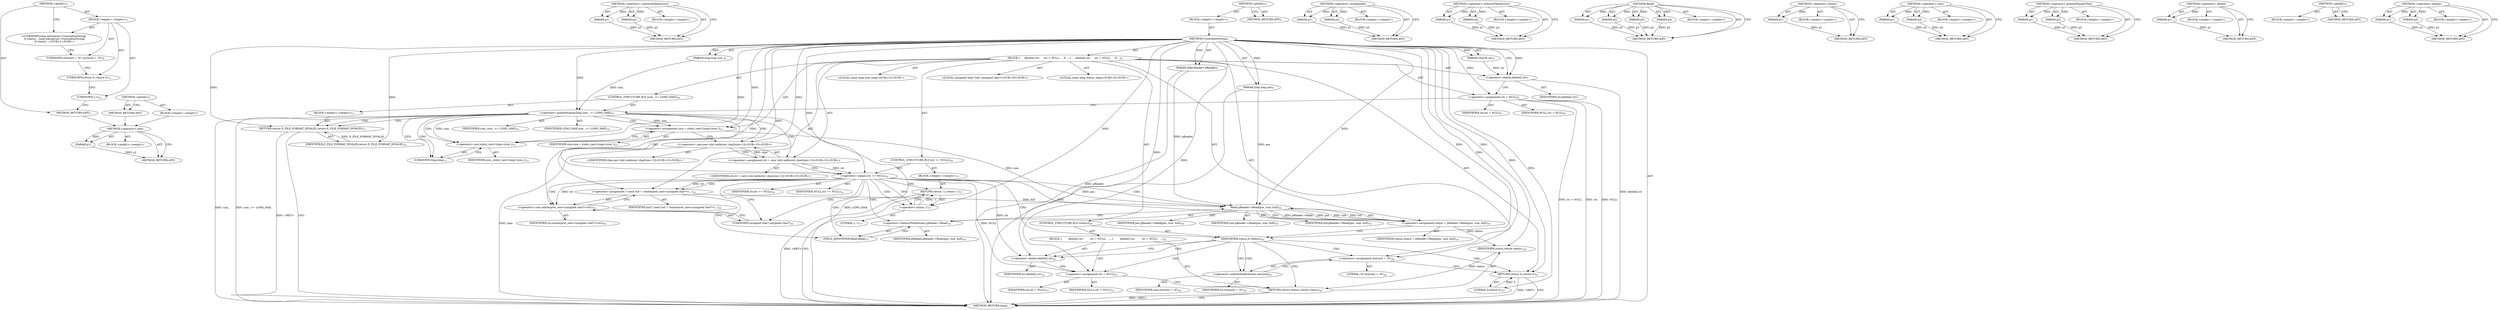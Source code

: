 digraph "&lt;global&gt;" {
vulnerable_125 [label=<(METHOD,&lt;operator&gt;.new)>];
vulnerable_126 [label=<(PARAM,p1)>];
vulnerable_127 [label=<(BLOCK,&lt;empty&gt;,&lt;empty&gt;)>];
vulnerable_128 [label=<(METHOD_RETURN,ANY)>];
vulnerable_150 [label=<(METHOD,&lt;operator&gt;.indirectIndexAccess)>];
vulnerable_151 [label=<(PARAM,p1)>];
vulnerable_152 [label=<(PARAM,p2)>];
vulnerable_153 [label=<(BLOCK,&lt;empty&gt;,&lt;empty&gt;)>];
vulnerable_154 [label=<(METHOD_RETURN,ANY)>];
vulnerable_6 [label=<(METHOD,&lt;global&gt;)<SUB>1</SUB>>];
vulnerable_7 [label=<(BLOCK,&lt;empty&gt;,&lt;empty&gt;)<SUB>1</SUB>>];
vulnerable_8 [label=<(METHOD,UnserializeString)<SUB>1</SUB>>];
vulnerable_9 [label=<(PARAM,IMkvReader* pReader)<SUB>2</SUB>>];
vulnerable_10 [label=<(PARAM,long long pos)<SUB>3</SUB>>];
vulnerable_11 [label=<(PARAM,long long size_)<SUB>4</SUB>>];
vulnerable_12 [label=<(PARAM,char*&amp; str)<SUB>5</SUB>>];
vulnerable_13 [label=<(BLOCK,{
     delete[] str;
     str = NULL;
 
    if ...,{
     delete[] str;
     str = NULL;
 
    if ...)<SUB>6</SUB>>];
vulnerable_14 [label=<(&lt;operator&gt;.delete,delete[] str)<SUB>7</SUB>>];
vulnerable_15 [label=<(IDENTIFIER,str,delete[] str)<SUB>7</SUB>>];
vulnerable_16 [label=<(&lt;operator&gt;.assignment,str = NULL)<SUB>8</SUB>>];
vulnerable_17 [label=<(IDENTIFIER,str,str = NULL)<SUB>8</SUB>>];
vulnerable_18 [label=<(IDENTIFIER,NULL,str = NULL)<SUB>8</SUB>>];
vulnerable_19 [label=<(CONTROL_STRUCTURE,IF,if (size_ &gt;= LONG_MAX))<SUB>10</SUB>>];
vulnerable_20 [label=<(&lt;operator&gt;.greaterEqualsThan,size_ &gt;= LONG_MAX)<SUB>10</SUB>>];
vulnerable_21 [label=<(IDENTIFIER,size_,size_ &gt;= LONG_MAX)<SUB>10</SUB>>];
vulnerable_22 [label=<(IDENTIFIER,LONG_MAX,size_ &gt;= LONG_MAX)<SUB>10</SUB>>];
vulnerable_23 [label=<(BLOCK,&lt;empty&gt;,&lt;empty&gt;)<SUB>11</SUB>>];
vulnerable_24 [label=<(RETURN,return E_FILE_FORMAT_INVALID;,return E_FILE_FORMAT_INVALID;)<SUB>11</SUB>>];
vulnerable_25 [label=<(IDENTIFIER,E_FILE_FORMAT_INVALID,return E_FILE_FORMAT_INVALID;)<SUB>11</SUB>>];
vulnerable_26 [label="<(LOCAL,const long size: long)<SUB>13</SUB>>"];
vulnerable_27 [label=<(&lt;operator&gt;.assignment,size = static_cast&lt;long&gt;(size_))<SUB>13</SUB>>];
vulnerable_28 [label=<(IDENTIFIER,size,size = static_cast&lt;long&gt;(size_))<SUB>13</SUB>>];
vulnerable_29 [label=<(&lt;operator&gt;.cast,static_cast&lt;long&gt;(size_))<SUB>13</SUB>>];
vulnerable_30 [label=<(UNKNOWN,long,long)<SUB>13</SUB>>];
vulnerable_31 [label=<(IDENTIFIER,size_,static_cast&lt;long&gt;(size_))<SUB>13</SUB>>];
vulnerable_32 [label="<(&lt;operator&gt;.assignment,str = new (std::nothrow) char[size+1])<SUB>15</SUB>>"];
vulnerable_33 [label="<(IDENTIFIER,str,str = new (std::nothrow) char[size+1])<SUB>15</SUB>>"];
vulnerable_34 [label="<(&lt;operator&gt;.new,new (std::nothrow) char[size+1])<SUB>15</SUB>>"];
vulnerable_35 [label="<(IDENTIFIER,char,new (std::nothrow) char[size+1])<SUB>15</SUB>>"];
vulnerable_36 [label=<(CONTROL_STRUCTURE,IF,if (str == NULL))<SUB>16</SUB>>];
vulnerable_37 [label=<(&lt;operator&gt;.equals,str == NULL)<SUB>16</SUB>>];
vulnerable_38 [label=<(IDENTIFIER,str,str == NULL)<SUB>16</SUB>>];
vulnerable_39 [label=<(IDENTIFIER,NULL,str == NULL)<SUB>16</SUB>>];
vulnerable_40 [label=<(BLOCK,&lt;empty&gt;,&lt;empty&gt;)<SUB>17</SUB>>];
vulnerable_41 [label=<(RETURN,return -1;,return -1;)<SUB>17</SUB>>];
vulnerable_42 [label=<(&lt;operator&gt;.minus,-1)<SUB>17</SUB>>];
vulnerable_43 [label=<(LITERAL,1,-1)<SUB>17</SUB>>];
vulnerable_44 [label="<(LOCAL,unsigned char* buf: unsigned char*)<SUB>18</SUB>>"];
vulnerable_45 [label=<(&lt;operator&gt;.assignment,* const buf = reinterpret_cast&lt;unsigned char*&gt;(...)<SUB>18</SUB>>];
vulnerable_46 [label=<(IDENTIFIER,buf,* const buf = reinterpret_cast&lt;unsigned char*&gt;(...)<SUB>18</SUB>>];
vulnerable_47 [label=<(&lt;operator&gt;.cast,reinterpret_cast&lt;unsigned char*&gt;(str))<SUB>18</SUB>>];
vulnerable_48 [label=<(UNKNOWN,unsigned char*,unsigned char*)<SUB>18</SUB>>];
vulnerable_49 [label=<(IDENTIFIER,str,reinterpret_cast&lt;unsigned char*&gt;(str))<SUB>18</SUB>>];
vulnerable_50 [label="<(LOCAL,const long status: long)<SUB>19</SUB>>"];
vulnerable_51 [label=<(&lt;operator&gt;.assignment,status = pReader-&gt;Read(pos, size, buf))<SUB>19</SUB>>];
vulnerable_52 [label=<(IDENTIFIER,status,status = pReader-&gt;Read(pos, size, buf))<SUB>19</SUB>>];
vulnerable_53 [label=<(Read,pReader-&gt;Read(pos, size, buf))<SUB>19</SUB>>];
vulnerable_54 [label=<(&lt;operator&gt;.indirectFieldAccess,pReader-&gt;Read)<SUB>19</SUB>>];
vulnerable_55 [label=<(IDENTIFIER,pReader,pReader-&gt;Read(pos, size, buf))<SUB>19</SUB>>];
vulnerable_56 [label=<(FIELD_IDENTIFIER,Read,Read)<SUB>19</SUB>>];
vulnerable_57 [label=<(IDENTIFIER,pos,pReader-&gt;Read(pos, size, buf))<SUB>19</SUB>>];
vulnerable_58 [label=<(IDENTIFIER,size,pReader-&gt;Read(pos, size, buf))<SUB>19</SUB>>];
vulnerable_59 [label=<(IDENTIFIER,buf,pReader-&gt;Read(pos, size, buf))<SUB>19</SUB>>];
vulnerable_60 [label=<(CONTROL_STRUCTURE,IF,if (status))<SUB>20</SUB>>];
vulnerable_61 [label=<(IDENTIFIER,status,if (status))<SUB>20</SUB>>];
vulnerable_62 [label=<(BLOCK,{
        delete[] str;
        str = NULL;
   ...,{
        delete[] str;
        str = NULL;
   ...)<SUB>21</SUB>>];
vulnerable_63 [label=<(&lt;operator&gt;.delete,delete[] str)<SUB>22</SUB>>];
vulnerable_64 [label=<(IDENTIFIER,str,delete[] str)<SUB>22</SUB>>];
vulnerable_65 [label=<(&lt;operator&gt;.assignment,str = NULL)<SUB>23</SUB>>];
vulnerable_66 [label=<(IDENTIFIER,str,str = NULL)<SUB>23</SUB>>];
vulnerable_67 [label=<(IDENTIFIER,NULL,str = NULL)<SUB>23</SUB>>];
vulnerable_68 [label=<(RETURN,return status;,return status;)<SUB>24</SUB>>];
vulnerable_69 [label=<(IDENTIFIER,status,return status;)<SUB>24</SUB>>];
vulnerable_70 [label=<(&lt;operator&gt;.assignment,str[size] = '\0')<SUB>26</SUB>>];
vulnerable_71 [label=<(&lt;operator&gt;.indirectIndexAccess,str[size])<SUB>26</SUB>>];
vulnerable_72 [label=<(IDENTIFIER,str,str[size] = '\0')<SUB>26</SUB>>];
vulnerable_73 [label=<(IDENTIFIER,size,str[size] = '\0')<SUB>26</SUB>>];
vulnerable_74 [label=<(LITERAL,'\0',str[size] = '\0')<SUB>26</SUB>>];
vulnerable_75 [label=<(RETURN,return 0;,return 0;)<SUB>27</SUB>>];
vulnerable_76 [label=<(LITERAL,0,return 0;)<SUB>27</SUB>>];
vulnerable_77 [label=<(METHOD_RETURN,long)<SUB>1</SUB>>];
vulnerable_79 [label=<(METHOD_RETURN,ANY)<SUB>1</SUB>>];
vulnerable_110 [label=<(METHOD,&lt;operator&gt;.assignment)>];
vulnerable_111 [label=<(PARAM,p1)>];
vulnerable_112 [label=<(PARAM,p2)>];
vulnerable_113 [label=<(BLOCK,&lt;empty&gt;,&lt;empty&gt;)>];
vulnerable_114 [label=<(METHOD_RETURN,ANY)>];
vulnerable_145 [label=<(METHOD,&lt;operator&gt;.indirectFieldAccess)>];
vulnerable_146 [label=<(PARAM,p1)>];
vulnerable_147 [label=<(PARAM,p2)>];
vulnerable_148 [label=<(BLOCK,&lt;empty&gt;,&lt;empty&gt;)>];
vulnerable_149 [label=<(METHOD_RETURN,ANY)>];
vulnerable_138 [label=<(METHOD,Read)>];
vulnerable_139 [label=<(PARAM,p1)>];
vulnerable_140 [label=<(PARAM,p2)>];
vulnerable_141 [label=<(PARAM,p3)>];
vulnerable_142 [label=<(PARAM,p4)>];
vulnerable_143 [label=<(BLOCK,&lt;empty&gt;,&lt;empty&gt;)>];
vulnerable_144 [label=<(METHOD_RETURN,ANY)>];
vulnerable_134 [label=<(METHOD,&lt;operator&gt;.minus)>];
vulnerable_135 [label=<(PARAM,p1)>];
vulnerable_136 [label=<(BLOCK,&lt;empty&gt;,&lt;empty&gt;)>];
vulnerable_137 [label=<(METHOD_RETURN,ANY)>];
vulnerable_120 [label=<(METHOD,&lt;operator&gt;.cast)>];
vulnerable_121 [label=<(PARAM,p1)>];
vulnerable_122 [label=<(PARAM,p2)>];
vulnerable_123 [label=<(BLOCK,&lt;empty&gt;,&lt;empty&gt;)>];
vulnerable_124 [label=<(METHOD_RETURN,ANY)>];
vulnerable_115 [label=<(METHOD,&lt;operator&gt;.greaterEqualsThan)>];
vulnerable_116 [label=<(PARAM,p1)>];
vulnerable_117 [label=<(PARAM,p2)>];
vulnerable_118 [label=<(BLOCK,&lt;empty&gt;,&lt;empty&gt;)>];
vulnerable_119 [label=<(METHOD_RETURN,ANY)>];
vulnerable_106 [label=<(METHOD,&lt;operator&gt;.delete)>];
vulnerable_107 [label=<(PARAM,p1)>];
vulnerable_108 [label=<(BLOCK,&lt;empty&gt;,&lt;empty&gt;)>];
vulnerable_109 [label=<(METHOD_RETURN,ANY)>];
vulnerable_100 [label=<(METHOD,&lt;global&gt;)<SUB>1</SUB>>];
vulnerable_101 [label=<(BLOCK,&lt;empty&gt;,&lt;empty&gt;)>];
vulnerable_102 [label=<(METHOD_RETURN,ANY)>];
vulnerable_129 [label=<(METHOD,&lt;operator&gt;.equals)>];
vulnerable_130 [label=<(PARAM,p1)>];
vulnerable_131 [label=<(PARAM,p2)>];
vulnerable_132 [label=<(BLOCK,&lt;empty&gt;,&lt;empty&gt;)>];
vulnerable_133 [label=<(METHOD_RETURN,ANY)>];
fixed_6 [label=<(METHOD,&lt;global&gt;)<SUB>1</SUB>>];
fixed_7 [label=<(BLOCK,&lt;empty&gt;,&lt;empty&gt;)<SUB>1</SUB>>];
fixed_8 [label="<(UNKNOWN,long mkvparser::UnserializeString(
  if (status...,long mkvparser::UnserializeString(
  if (status...)<SUB>1</SUB>>"];
fixed_9 [label=<(UNKNOWN,str[size] = '\0';,str[size] = '\0';)<SUB>9</SUB>>];
fixed_10 [label=<(UNKNOWN,return 0;,return 0;)<SUB>11</SUB>>];
fixed_11 [label=<(UNKNOWN,},})<SUB>12</SUB>>];
fixed_12 [label=<(METHOD_RETURN,ANY)<SUB>1</SUB>>];
fixed_17 [label=<(METHOD,&lt;global&gt;)<SUB>1</SUB>>];
fixed_18 [label=<(BLOCK,&lt;empty&gt;,&lt;empty&gt;)>];
fixed_19 [label=<(METHOD_RETURN,ANY)>];
vulnerable_125 -> vulnerable_126  [key=0, label="AST: "];
vulnerable_125 -> vulnerable_126  [key=1, label="DDG: "];
vulnerable_125 -> vulnerable_127  [key=0, label="AST: "];
vulnerable_125 -> vulnerable_128  [key=0, label="AST: "];
vulnerable_125 -> vulnerable_128  [key=1, label="CFG: "];
vulnerable_126 -> vulnerable_128  [key=0, label="DDG: p1"];
vulnerable_150 -> vulnerable_151  [key=0, label="AST: "];
vulnerable_150 -> vulnerable_151  [key=1, label="DDG: "];
vulnerable_150 -> vulnerable_153  [key=0, label="AST: "];
vulnerable_150 -> vulnerable_152  [key=0, label="AST: "];
vulnerable_150 -> vulnerable_152  [key=1, label="DDG: "];
vulnerable_150 -> vulnerable_154  [key=0, label="AST: "];
vulnerable_150 -> vulnerable_154  [key=1, label="CFG: "];
vulnerable_151 -> vulnerable_154  [key=0, label="DDG: p1"];
vulnerable_152 -> vulnerable_154  [key=0, label="DDG: p2"];
vulnerable_6 -> vulnerable_7  [key=0, label="AST: "];
vulnerable_6 -> vulnerable_79  [key=0, label="AST: "];
vulnerable_6 -> vulnerable_79  [key=1, label="CFG: "];
vulnerable_7 -> vulnerable_8  [key=0, label="AST: "];
vulnerable_8 -> vulnerable_9  [key=0, label="AST: "];
vulnerable_8 -> vulnerable_9  [key=1, label="DDG: "];
vulnerable_8 -> vulnerable_10  [key=0, label="AST: "];
vulnerable_8 -> vulnerable_10  [key=1, label="DDG: "];
vulnerable_8 -> vulnerable_11  [key=0, label="AST: "];
vulnerable_8 -> vulnerable_11  [key=1, label="DDG: "];
vulnerable_8 -> vulnerable_12  [key=0, label="AST: "];
vulnerable_8 -> vulnerable_12  [key=1, label="DDG: "];
vulnerable_8 -> vulnerable_13  [key=0, label="AST: "];
vulnerable_8 -> vulnerable_77  [key=0, label="AST: "];
vulnerable_8 -> vulnerable_14  [key=0, label="CFG: "];
vulnerable_8 -> vulnerable_14  [key=1, label="DDG: "];
vulnerable_8 -> vulnerable_16  [key=0, label="DDG: "];
vulnerable_8 -> vulnerable_27  [key=0, label="DDG: "];
vulnerable_8 -> vulnerable_45  [key=0, label="DDG: "];
vulnerable_8 -> vulnerable_70  [key=0, label="DDG: "];
vulnerable_8 -> vulnerable_75  [key=0, label="DDG: "];
vulnerable_8 -> vulnerable_61  [key=0, label="DDG: "];
vulnerable_8 -> vulnerable_76  [key=0, label="DDG: "];
vulnerable_8 -> vulnerable_20  [key=0, label="DDG: "];
vulnerable_8 -> vulnerable_24  [key=0, label="DDG: "];
vulnerable_8 -> vulnerable_29  [key=0, label="DDG: "];
vulnerable_8 -> vulnerable_34  [key=0, label="DDG: "];
vulnerable_8 -> vulnerable_37  [key=0, label="DDG: "];
vulnerable_8 -> vulnerable_47  [key=0, label="DDG: "];
vulnerable_8 -> vulnerable_53  [key=0, label="DDG: "];
vulnerable_8 -> vulnerable_65  [key=0, label="DDG: "];
vulnerable_8 -> vulnerable_25  [key=0, label="DDG: "];
vulnerable_8 -> vulnerable_63  [key=0, label="DDG: "];
vulnerable_8 -> vulnerable_69  [key=0, label="DDG: "];
vulnerable_8 -> vulnerable_42  [key=0, label="DDG: "];
vulnerable_9 -> vulnerable_77  [key=0, label="DDG: pReader"];
vulnerable_9 -> vulnerable_53  [key=0, label="DDG: pReader"];
vulnerable_10 -> vulnerable_77  [key=0, label="DDG: pos"];
vulnerable_10 -> vulnerable_53  [key=0, label="DDG: pos"];
vulnerable_11 -> vulnerable_20  [key=0, label="DDG: size_"];
vulnerable_12 -> vulnerable_14  [key=0, label="DDG: str"];
vulnerable_13 -> vulnerable_14  [key=0, label="AST: "];
vulnerable_13 -> vulnerable_16  [key=0, label="AST: "];
vulnerable_13 -> vulnerable_19  [key=0, label="AST: "];
vulnerable_13 -> vulnerable_26  [key=0, label="AST: "];
vulnerable_13 -> vulnerable_27  [key=0, label="AST: "];
vulnerable_13 -> vulnerable_32  [key=0, label="AST: "];
vulnerable_13 -> vulnerable_36  [key=0, label="AST: "];
vulnerable_13 -> vulnerable_44  [key=0, label="AST: "];
vulnerable_13 -> vulnerable_45  [key=0, label="AST: "];
vulnerable_13 -> vulnerable_50  [key=0, label="AST: "];
vulnerable_13 -> vulnerable_51  [key=0, label="AST: "];
vulnerable_13 -> vulnerable_60  [key=0, label="AST: "];
vulnerable_13 -> vulnerable_70  [key=0, label="AST: "];
vulnerable_13 -> vulnerable_75  [key=0, label="AST: "];
vulnerable_14 -> vulnerable_15  [key=0, label="AST: "];
vulnerable_14 -> vulnerable_16  [key=0, label="CFG: "];
vulnerable_14 -> vulnerable_77  [key=0, label="DDG: delete[] str"];
vulnerable_16 -> vulnerable_17  [key=0, label="AST: "];
vulnerable_16 -> vulnerable_18  [key=0, label="AST: "];
vulnerable_16 -> vulnerable_20  [key=0, label="CFG: "];
vulnerable_16 -> vulnerable_77  [key=0, label="DDG: str"];
vulnerable_16 -> vulnerable_77  [key=1, label="DDG: NULL"];
vulnerable_16 -> vulnerable_77  [key=2, label="DDG: str = NULL"];
vulnerable_19 -> vulnerable_20  [key=0, label="AST: "];
vulnerable_19 -> vulnerable_23  [key=0, label="AST: "];
vulnerable_20 -> vulnerable_21  [key=0, label="AST: "];
vulnerable_20 -> vulnerable_22  [key=0, label="AST: "];
vulnerable_20 -> vulnerable_24  [key=0, label="CFG: "];
vulnerable_20 -> vulnerable_24  [key=1, label="CDG: "];
vulnerable_20 -> vulnerable_30  [key=0, label="CFG: "];
vulnerable_20 -> vulnerable_30  [key=1, label="CDG: "];
vulnerable_20 -> vulnerable_77  [key=0, label="DDG: size_"];
vulnerable_20 -> vulnerable_77  [key=1, label="DDG: size_ &gt;= LONG_MAX"];
vulnerable_20 -> vulnerable_77  [key=2, label="DDG: LONG_MAX"];
vulnerable_20 -> vulnerable_27  [key=0, label="DDG: size_"];
vulnerable_20 -> vulnerable_27  [key=1, label="CDG: "];
vulnerable_20 -> vulnerable_29  [key=0, label="DDG: size_"];
vulnerable_20 -> vulnerable_29  [key=1, label="CDG: "];
vulnerable_20 -> vulnerable_34  [key=0, label="CDG: "];
vulnerable_20 -> vulnerable_32  [key=0, label="CDG: "];
vulnerable_20 -> vulnerable_37  [key=0, label="CDG: "];
vulnerable_23 -> vulnerable_24  [key=0, label="AST: "];
vulnerable_24 -> vulnerable_25  [key=0, label="AST: "];
vulnerable_24 -> vulnerable_77  [key=0, label="CFG: "];
vulnerable_24 -> vulnerable_77  [key=1, label="DDG: &lt;RET&gt;"];
vulnerable_25 -> vulnerable_24  [key=0, label="DDG: E_FILE_FORMAT_INVALID"];
vulnerable_27 -> vulnerable_28  [key=0, label="AST: "];
vulnerable_27 -> vulnerable_29  [key=0, label="AST: "];
vulnerable_27 -> vulnerable_34  [key=0, label="CFG: "];
vulnerable_27 -> vulnerable_53  [key=0, label="DDG: size"];
vulnerable_29 -> vulnerable_30  [key=0, label="AST: "];
vulnerable_29 -> vulnerable_31  [key=0, label="AST: "];
vulnerable_29 -> vulnerable_27  [key=0, label="CFG: "];
vulnerable_30 -> vulnerable_29  [key=0, label="CFG: "];
vulnerable_32 -> vulnerable_33  [key=0, label="AST: "];
vulnerable_32 -> vulnerable_34  [key=0, label="AST: "];
vulnerable_32 -> vulnerable_37  [key=0, label="CFG: "];
vulnerable_32 -> vulnerable_37  [key=1, label="DDG: str"];
vulnerable_34 -> vulnerable_35  [key=0, label="AST: "];
vulnerable_34 -> vulnerable_32  [key=0, label="CFG: "];
vulnerable_34 -> vulnerable_32  [key=1, label="DDG: char"];
vulnerable_34 -> vulnerable_77  [key=0, label="DDG: char"];
vulnerable_36 -> vulnerable_37  [key=0, label="AST: "];
vulnerable_36 -> vulnerable_40  [key=0, label="AST: "];
vulnerable_37 -> vulnerable_38  [key=0, label="AST: "];
vulnerable_37 -> vulnerable_39  [key=0, label="AST: "];
vulnerable_37 -> vulnerable_42  [key=0, label="CFG: "];
vulnerable_37 -> vulnerable_42  [key=1, label="CDG: "];
vulnerable_37 -> vulnerable_48  [key=0, label="CFG: "];
vulnerable_37 -> vulnerable_48  [key=1, label="CDG: "];
vulnerable_37 -> vulnerable_45  [key=0, label="DDG: str"];
vulnerable_37 -> vulnerable_45  [key=1, label="CDG: "];
vulnerable_37 -> vulnerable_47  [key=0, label="DDG: str"];
vulnerable_37 -> vulnerable_47  [key=1, label="CDG: "];
vulnerable_37 -> vulnerable_65  [key=0, label="DDG: NULL"];
vulnerable_37 -> vulnerable_63  [key=0, label="DDG: str"];
vulnerable_37 -> vulnerable_61  [key=0, label="CDG: "];
vulnerable_37 -> vulnerable_51  [key=0, label="CDG: "];
vulnerable_37 -> vulnerable_53  [key=0, label="CDG: "];
vulnerable_37 -> vulnerable_56  [key=0, label="CDG: "];
vulnerable_37 -> vulnerable_41  [key=0, label="CDG: "];
vulnerable_37 -> vulnerable_54  [key=0, label="CDG: "];
vulnerable_40 -> vulnerable_41  [key=0, label="AST: "];
vulnerable_41 -> vulnerable_42  [key=0, label="AST: "];
vulnerable_41 -> vulnerable_77  [key=0, label="CFG: "];
vulnerable_41 -> vulnerable_77  [key=1, label="DDG: &lt;RET&gt;"];
vulnerable_42 -> vulnerable_43  [key=0, label="AST: "];
vulnerable_42 -> vulnerable_41  [key=0, label="CFG: "];
vulnerable_42 -> vulnerable_41  [key=1, label="DDG: -1"];
vulnerable_45 -> vulnerable_46  [key=0, label="AST: "];
vulnerable_45 -> vulnerable_47  [key=0, label="AST: "];
vulnerable_45 -> vulnerable_56  [key=0, label="CFG: "];
vulnerable_45 -> vulnerable_53  [key=0, label="DDG: buf"];
vulnerable_47 -> vulnerable_48  [key=0, label="AST: "];
vulnerable_47 -> vulnerable_49  [key=0, label="AST: "];
vulnerable_47 -> vulnerable_45  [key=0, label="CFG: "];
vulnerable_48 -> vulnerable_47  [key=0, label="CFG: "];
vulnerable_51 -> vulnerable_52  [key=0, label="AST: "];
vulnerable_51 -> vulnerable_53  [key=0, label="AST: "];
vulnerable_51 -> vulnerable_61  [key=0, label="CFG: "];
vulnerable_51 -> vulnerable_69  [key=0, label="DDG: status"];
vulnerable_53 -> vulnerable_54  [key=0, label="AST: "];
vulnerable_53 -> vulnerable_57  [key=0, label="AST: "];
vulnerable_53 -> vulnerable_58  [key=0, label="AST: "];
vulnerable_53 -> vulnerable_59  [key=0, label="AST: "];
vulnerable_53 -> vulnerable_51  [key=0, label="CFG: "];
vulnerable_53 -> vulnerable_51  [key=1, label="DDG: pReader-&gt;Read"];
vulnerable_53 -> vulnerable_51  [key=2, label="DDG: pos"];
vulnerable_53 -> vulnerable_51  [key=3, label="DDG: size"];
vulnerable_53 -> vulnerable_51  [key=4, label="DDG: buf"];
vulnerable_54 -> vulnerable_55  [key=0, label="AST: "];
vulnerable_54 -> vulnerable_56  [key=0, label="AST: "];
vulnerable_54 -> vulnerable_53  [key=0, label="CFG: "];
vulnerable_56 -> vulnerable_54  [key=0, label="CFG: "];
vulnerable_60 -> vulnerable_61  [key=0, label="AST: "];
vulnerable_60 -> vulnerable_62  [key=0, label="AST: "];
vulnerable_61 -> vulnerable_63  [key=0, label="CFG: "];
vulnerable_61 -> vulnerable_63  [key=1, label="CDG: "];
vulnerable_61 -> vulnerable_71  [key=0, label="CFG: "];
vulnerable_61 -> vulnerable_71  [key=1, label="CDG: "];
vulnerable_61 -> vulnerable_68  [key=0, label="CDG: "];
vulnerable_61 -> vulnerable_75  [key=0, label="CDG: "];
vulnerable_61 -> vulnerable_70  [key=0, label="CDG: "];
vulnerable_61 -> vulnerable_65  [key=0, label="CDG: "];
vulnerable_62 -> vulnerable_63  [key=0, label="AST: "];
vulnerable_62 -> vulnerable_65  [key=0, label="AST: "];
vulnerable_62 -> vulnerable_68  [key=0, label="AST: "];
vulnerable_63 -> vulnerable_64  [key=0, label="AST: "];
vulnerable_63 -> vulnerable_65  [key=0, label="CFG: "];
vulnerable_65 -> vulnerable_66  [key=0, label="AST: "];
vulnerable_65 -> vulnerable_67  [key=0, label="AST: "];
vulnerable_65 -> vulnerable_68  [key=0, label="CFG: "];
vulnerable_68 -> vulnerable_69  [key=0, label="AST: "];
vulnerable_68 -> vulnerable_77  [key=0, label="CFG: "];
vulnerable_68 -> vulnerable_77  [key=1, label="DDG: &lt;RET&gt;"];
vulnerable_69 -> vulnerable_68  [key=0, label="DDG: status"];
vulnerable_70 -> vulnerable_71  [key=0, label="AST: "];
vulnerable_70 -> vulnerable_74  [key=0, label="AST: "];
vulnerable_70 -> vulnerable_75  [key=0, label="CFG: "];
vulnerable_71 -> vulnerable_72  [key=0, label="AST: "];
vulnerable_71 -> vulnerable_73  [key=0, label="AST: "];
vulnerable_71 -> vulnerable_70  [key=0, label="CFG: "];
vulnerable_75 -> vulnerable_76  [key=0, label="AST: "];
vulnerable_75 -> vulnerable_77  [key=0, label="CFG: "];
vulnerable_75 -> vulnerable_77  [key=1, label="DDG: &lt;RET&gt;"];
vulnerable_76 -> vulnerable_75  [key=0, label="DDG: 0"];
vulnerable_110 -> vulnerable_111  [key=0, label="AST: "];
vulnerable_110 -> vulnerable_111  [key=1, label="DDG: "];
vulnerable_110 -> vulnerable_113  [key=0, label="AST: "];
vulnerable_110 -> vulnerable_112  [key=0, label="AST: "];
vulnerable_110 -> vulnerable_112  [key=1, label="DDG: "];
vulnerable_110 -> vulnerable_114  [key=0, label="AST: "];
vulnerable_110 -> vulnerable_114  [key=1, label="CFG: "];
vulnerable_111 -> vulnerable_114  [key=0, label="DDG: p1"];
vulnerable_112 -> vulnerable_114  [key=0, label="DDG: p2"];
vulnerable_145 -> vulnerable_146  [key=0, label="AST: "];
vulnerable_145 -> vulnerable_146  [key=1, label="DDG: "];
vulnerable_145 -> vulnerable_148  [key=0, label="AST: "];
vulnerable_145 -> vulnerable_147  [key=0, label="AST: "];
vulnerable_145 -> vulnerable_147  [key=1, label="DDG: "];
vulnerable_145 -> vulnerable_149  [key=0, label="AST: "];
vulnerable_145 -> vulnerable_149  [key=1, label="CFG: "];
vulnerable_146 -> vulnerable_149  [key=0, label="DDG: p1"];
vulnerable_147 -> vulnerable_149  [key=0, label="DDG: p2"];
vulnerable_138 -> vulnerable_139  [key=0, label="AST: "];
vulnerable_138 -> vulnerable_139  [key=1, label="DDG: "];
vulnerable_138 -> vulnerable_143  [key=0, label="AST: "];
vulnerable_138 -> vulnerable_140  [key=0, label="AST: "];
vulnerable_138 -> vulnerable_140  [key=1, label="DDG: "];
vulnerable_138 -> vulnerable_144  [key=0, label="AST: "];
vulnerable_138 -> vulnerable_144  [key=1, label="CFG: "];
vulnerable_138 -> vulnerable_141  [key=0, label="AST: "];
vulnerable_138 -> vulnerable_141  [key=1, label="DDG: "];
vulnerable_138 -> vulnerable_142  [key=0, label="AST: "];
vulnerable_138 -> vulnerable_142  [key=1, label="DDG: "];
vulnerable_139 -> vulnerable_144  [key=0, label="DDG: p1"];
vulnerable_140 -> vulnerable_144  [key=0, label="DDG: p2"];
vulnerable_141 -> vulnerable_144  [key=0, label="DDG: p3"];
vulnerable_142 -> vulnerable_144  [key=0, label="DDG: p4"];
vulnerable_134 -> vulnerable_135  [key=0, label="AST: "];
vulnerable_134 -> vulnerable_135  [key=1, label="DDG: "];
vulnerable_134 -> vulnerable_136  [key=0, label="AST: "];
vulnerable_134 -> vulnerable_137  [key=0, label="AST: "];
vulnerable_134 -> vulnerable_137  [key=1, label="CFG: "];
vulnerable_135 -> vulnerable_137  [key=0, label="DDG: p1"];
vulnerable_120 -> vulnerable_121  [key=0, label="AST: "];
vulnerable_120 -> vulnerable_121  [key=1, label="DDG: "];
vulnerable_120 -> vulnerable_123  [key=0, label="AST: "];
vulnerable_120 -> vulnerable_122  [key=0, label="AST: "];
vulnerable_120 -> vulnerable_122  [key=1, label="DDG: "];
vulnerable_120 -> vulnerable_124  [key=0, label="AST: "];
vulnerable_120 -> vulnerable_124  [key=1, label="CFG: "];
vulnerable_121 -> vulnerable_124  [key=0, label="DDG: p1"];
vulnerable_122 -> vulnerable_124  [key=0, label="DDG: p2"];
vulnerable_115 -> vulnerable_116  [key=0, label="AST: "];
vulnerable_115 -> vulnerable_116  [key=1, label="DDG: "];
vulnerable_115 -> vulnerable_118  [key=0, label="AST: "];
vulnerable_115 -> vulnerable_117  [key=0, label="AST: "];
vulnerable_115 -> vulnerable_117  [key=1, label="DDG: "];
vulnerable_115 -> vulnerable_119  [key=0, label="AST: "];
vulnerable_115 -> vulnerable_119  [key=1, label="CFG: "];
vulnerable_116 -> vulnerable_119  [key=0, label="DDG: p1"];
vulnerable_117 -> vulnerable_119  [key=0, label="DDG: p2"];
vulnerable_106 -> vulnerable_107  [key=0, label="AST: "];
vulnerable_106 -> vulnerable_107  [key=1, label="DDG: "];
vulnerable_106 -> vulnerable_108  [key=0, label="AST: "];
vulnerable_106 -> vulnerable_109  [key=0, label="AST: "];
vulnerable_106 -> vulnerable_109  [key=1, label="CFG: "];
vulnerable_107 -> vulnerable_109  [key=0, label="DDG: p1"];
vulnerable_100 -> vulnerable_101  [key=0, label="AST: "];
vulnerable_100 -> vulnerable_102  [key=0, label="AST: "];
vulnerable_100 -> vulnerable_102  [key=1, label="CFG: "];
vulnerable_129 -> vulnerable_130  [key=0, label="AST: "];
vulnerable_129 -> vulnerable_130  [key=1, label="DDG: "];
vulnerable_129 -> vulnerable_132  [key=0, label="AST: "];
vulnerable_129 -> vulnerable_131  [key=0, label="AST: "];
vulnerable_129 -> vulnerable_131  [key=1, label="DDG: "];
vulnerable_129 -> vulnerable_133  [key=0, label="AST: "];
vulnerable_129 -> vulnerable_133  [key=1, label="CFG: "];
vulnerable_130 -> vulnerable_133  [key=0, label="DDG: p1"];
vulnerable_131 -> vulnerable_133  [key=0, label="DDG: p2"];
fixed_6 -> fixed_7  [key=0, label="AST: "];
fixed_6 -> fixed_12  [key=0, label="AST: "];
fixed_6 -> fixed_8  [key=0, label="CFG: "];
fixed_7 -> fixed_8  [key=0, label="AST: "];
fixed_7 -> fixed_9  [key=0, label="AST: "];
fixed_7 -> fixed_10  [key=0, label="AST: "];
fixed_7 -> fixed_11  [key=0, label="AST: "];
fixed_8 -> fixed_9  [key=0, label="CFG: "];
fixed_9 -> fixed_10  [key=0, label="CFG: "];
fixed_10 -> fixed_11  [key=0, label="CFG: "];
fixed_11 -> fixed_12  [key=0, label="CFG: "];
fixed_12 -> vulnerable_125  [key=0];
fixed_17 -> fixed_18  [key=0, label="AST: "];
fixed_17 -> fixed_19  [key=0, label="AST: "];
fixed_17 -> fixed_19  [key=1, label="CFG: "];
fixed_18 -> vulnerable_125  [key=0];
fixed_19 -> vulnerable_125  [key=0];
}
